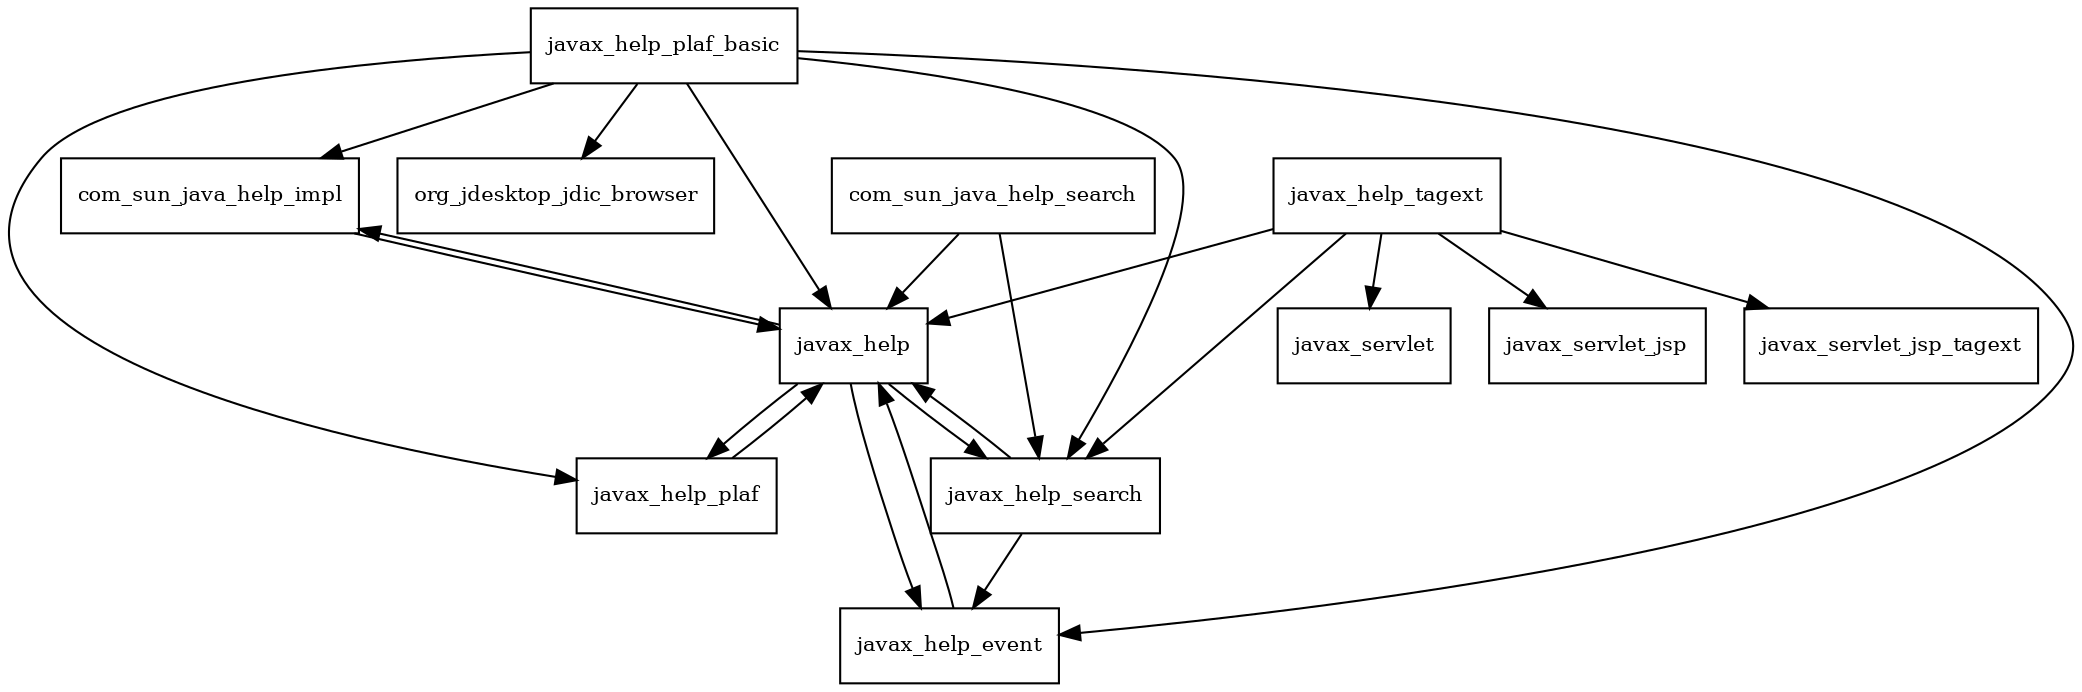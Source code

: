 digraph jh_package_dependencies {
  node [shape = box, fontsize=10.0];
  com_sun_java_help_impl -> javax_help;
  com_sun_java_help_search -> javax_help;
  com_sun_java_help_search -> javax_help_search;
  javax_help -> com_sun_java_help_impl;
  javax_help -> javax_help_event;
  javax_help -> javax_help_plaf;
  javax_help -> javax_help_search;
  javax_help_event -> javax_help;
  javax_help_plaf -> javax_help;
  javax_help_plaf_basic -> com_sun_java_help_impl;
  javax_help_plaf_basic -> javax_help;
  javax_help_plaf_basic -> javax_help_event;
  javax_help_plaf_basic -> javax_help_plaf;
  javax_help_plaf_basic -> javax_help_search;
  javax_help_plaf_basic -> org_jdesktop_jdic_browser;
  javax_help_search -> javax_help;
  javax_help_search -> javax_help_event;
  javax_help_tagext -> javax_help;
  javax_help_tagext -> javax_help_search;
  javax_help_tagext -> javax_servlet;
  javax_help_tagext -> javax_servlet_jsp;
  javax_help_tagext -> javax_servlet_jsp_tagext;
}
